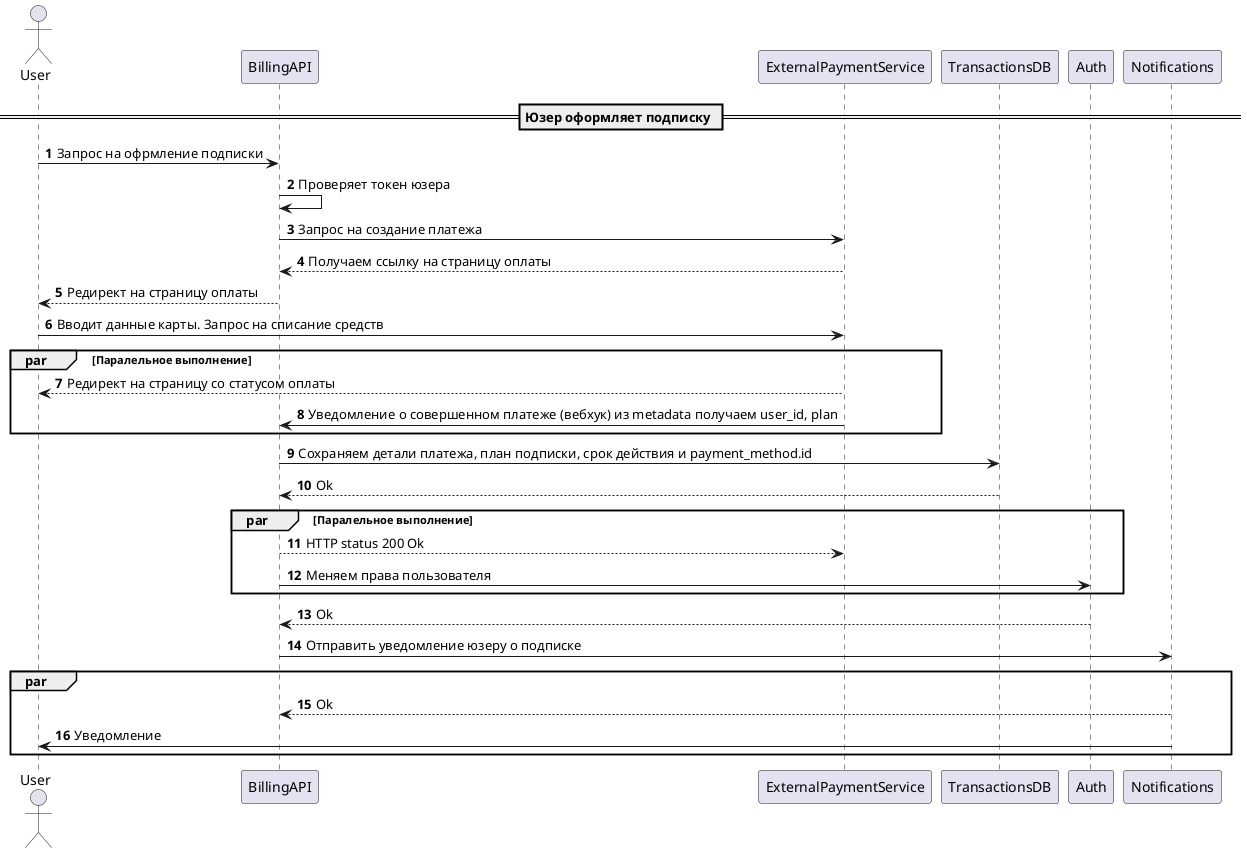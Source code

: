 @startuml to be

== Юзер оформляет подписку ==

autonumber

actor User

User -> BillingAPI: Запрос на офрмление подписки

BillingAPI -> BillingAPI: Проверяет токен юзера

BillingAPI -> ExternalPaymentService: Запрос на создание платежа

ExternalPaymentService --> BillingAPI: Получаем ссылку на страницу оплаты

BillingAPI --> User: Редирект на страницу оплаты

User -> ExternalPaymentService: Вводит данные карты. Запрос на списание средств

par Паралельное выполнение

ExternalPaymentService --> User: Редирект на страницу со статусом оплаты

ExternalPaymentService -> BillingAPI: Уведомление о совершенном платеже (вебхук) из metadata получаем user_id, plan

end

BillingAPI -> TransactionsDB: Сохраняем детали платежа, план подписки, срок действия и payment_method.id

TransactionsDB --> BillingAPI: Ok

par Паралельное выполнение

BillingAPI --> ExternalPaymentService: HTTP status 200 Ok

BillingAPI -> Auth: Меняем права пользователя

end

Auth --> BillingAPI: Ok

BillingAPI -> Notifications: Отправить уведомление юзеру о подписке

par

Notifications --> BillingAPI: Ok

Notifications -> User: Уведомление

end

@enduml